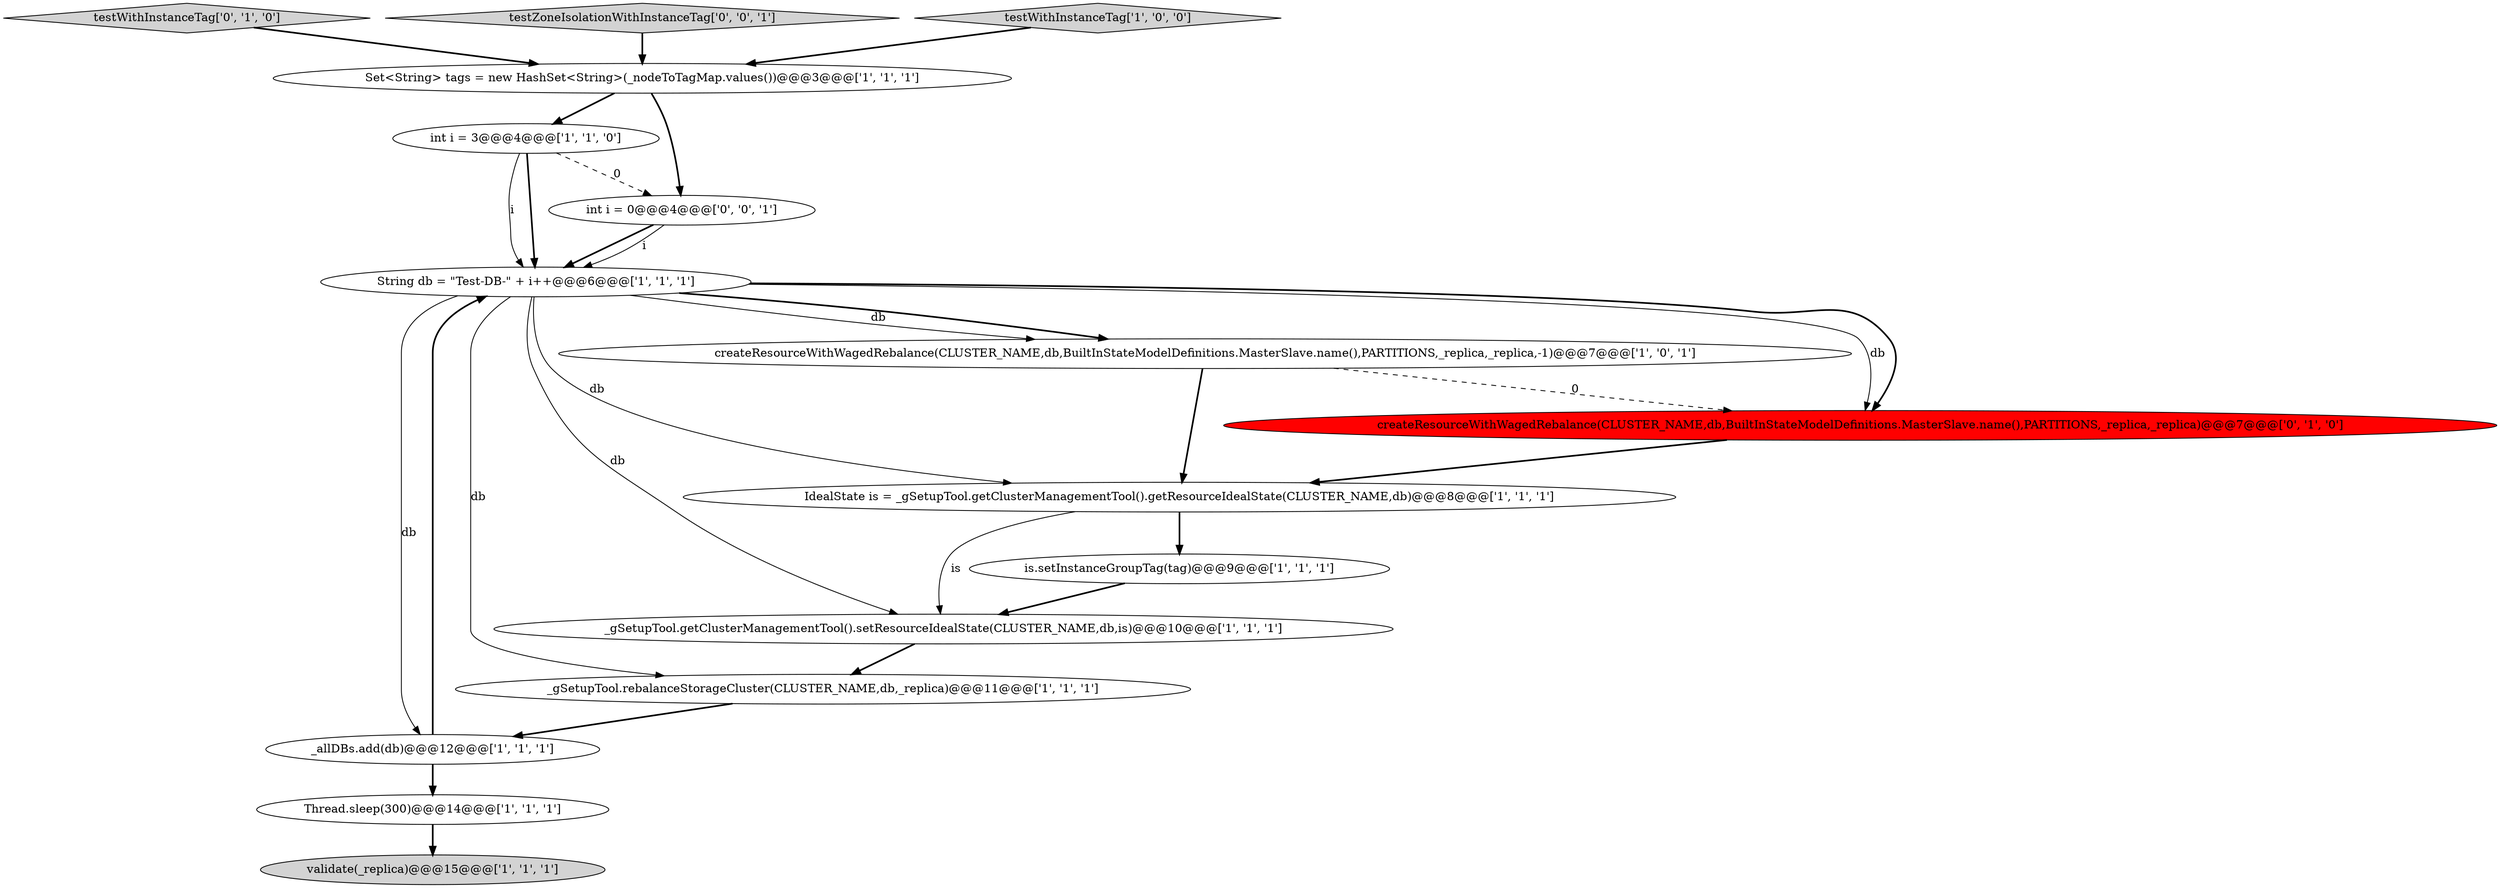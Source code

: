 digraph {
13 [style = filled, label = "testWithInstanceTag['0', '1', '0']", fillcolor = lightgray, shape = diamond image = "AAA0AAABBB2BBB"];
10 [style = filled, label = "String db = \"Test-DB-\" + i++@@@6@@@['1', '1', '1']", fillcolor = white, shape = ellipse image = "AAA0AAABBB1BBB"];
11 [style = filled, label = "Set<String> tags = new HashSet<String>(_nodeToTagMap.values())@@@3@@@['1', '1', '1']", fillcolor = white, shape = ellipse image = "AAA0AAABBB1BBB"];
14 [style = filled, label = "testZoneIsolationWithInstanceTag['0', '0', '1']", fillcolor = lightgray, shape = diamond image = "AAA0AAABBB3BBB"];
7 [style = filled, label = "IdealState is = _gSetupTool.getClusterManagementTool().getResourceIdealState(CLUSTER_NAME,db)@@@8@@@['1', '1', '1']", fillcolor = white, shape = ellipse image = "AAA0AAABBB1BBB"];
6 [style = filled, label = "createResourceWithWagedRebalance(CLUSTER_NAME,db,BuiltInStateModelDefinitions.MasterSlave.name(),PARTITIONS,_replica,_replica,-1)@@@7@@@['1', '0', '1']", fillcolor = white, shape = ellipse image = "AAA0AAABBB1BBB"];
8 [style = filled, label = "testWithInstanceTag['1', '0', '0']", fillcolor = lightgray, shape = diamond image = "AAA0AAABBB1BBB"];
3 [style = filled, label = "Thread.sleep(300)@@@14@@@['1', '1', '1']", fillcolor = white, shape = ellipse image = "AAA0AAABBB1BBB"];
2 [style = filled, label = "_allDBs.add(db)@@@12@@@['1', '1', '1']", fillcolor = white, shape = ellipse image = "AAA0AAABBB1BBB"];
1 [style = filled, label = "_gSetupTool.getClusterManagementTool().setResourceIdealState(CLUSTER_NAME,db,is)@@@10@@@['1', '1', '1']", fillcolor = white, shape = ellipse image = "AAA0AAABBB1BBB"];
0 [style = filled, label = "int i = 3@@@4@@@['1', '1', '0']", fillcolor = white, shape = ellipse image = "AAA0AAABBB1BBB"];
4 [style = filled, label = "is.setInstanceGroupTag(tag)@@@9@@@['1', '1', '1']", fillcolor = white, shape = ellipse image = "AAA0AAABBB1BBB"];
12 [style = filled, label = "createResourceWithWagedRebalance(CLUSTER_NAME,db,BuiltInStateModelDefinitions.MasterSlave.name(),PARTITIONS,_replica,_replica)@@@7@@@['0', '1', '0']", fillcolor = red, shape = ellipse image = "AAA1AAABBB2BBB"];
9 [style = filled, label = "validate(_replica)@@@15@@@['1', '1', '1']", fillcolor = lightgray, shape = ellipse image = "AAA0AAABBB1BBB"];
5 [style = filled, label = "_gSetupTool.rebalanceStorageCluster(CLUSTER_NAME,db,_replica)@@@11@@@['1', '1', '1']", fillcolor = white, shape = ellipse image = "AAA0AAABBB1BBB"];
15 [style = filled, label = "int i = 0@@@4@@@['0', '0', '1']", fillcolor = white, shape = ellipse image = "AAA0AAABBB3BBB"];
1->5 [style = bold, label=""];
15->10 [style = bold, label=""];
10->7 [style = solid, label="db"];
2->3 [style = bold, label=""];
10->6 [style = solid, label="db"];
10->12 [style = solid, label="db"];
0->15 [style = dashed, label="0"];
7->4 [style = bold, label=""];
2->10 [style = bold, label=""];
13->11 [style = bold, label=""];
10->6 [style = bold, label=""];
12->7 [style = bold, label=""];
11->15 [style = bold, label=""];
6->12 [style = dashed, label="0"];
3->9 [style = bold, label=""];
0->10 [style = solid, label="i"];
5->2 [style = bold, label=""];
0->10 [style = bold, label=""];
11->0 [style = bold, label=""];
10->1 [style = solid, label="db"];
10->12 [style = bold, label=""];
10->2 [style = solid, label="db"];
4->1 [style = bold, label=""];
10->5 [style = solid, label="db"];
7->1 [style = solid, label="is"];
6->7 [style = bold, label=""];
8->11 [style = bold, label=""];
14->11 [style = bold, label=""];
15->10 [style = solid, label="i"];
}
